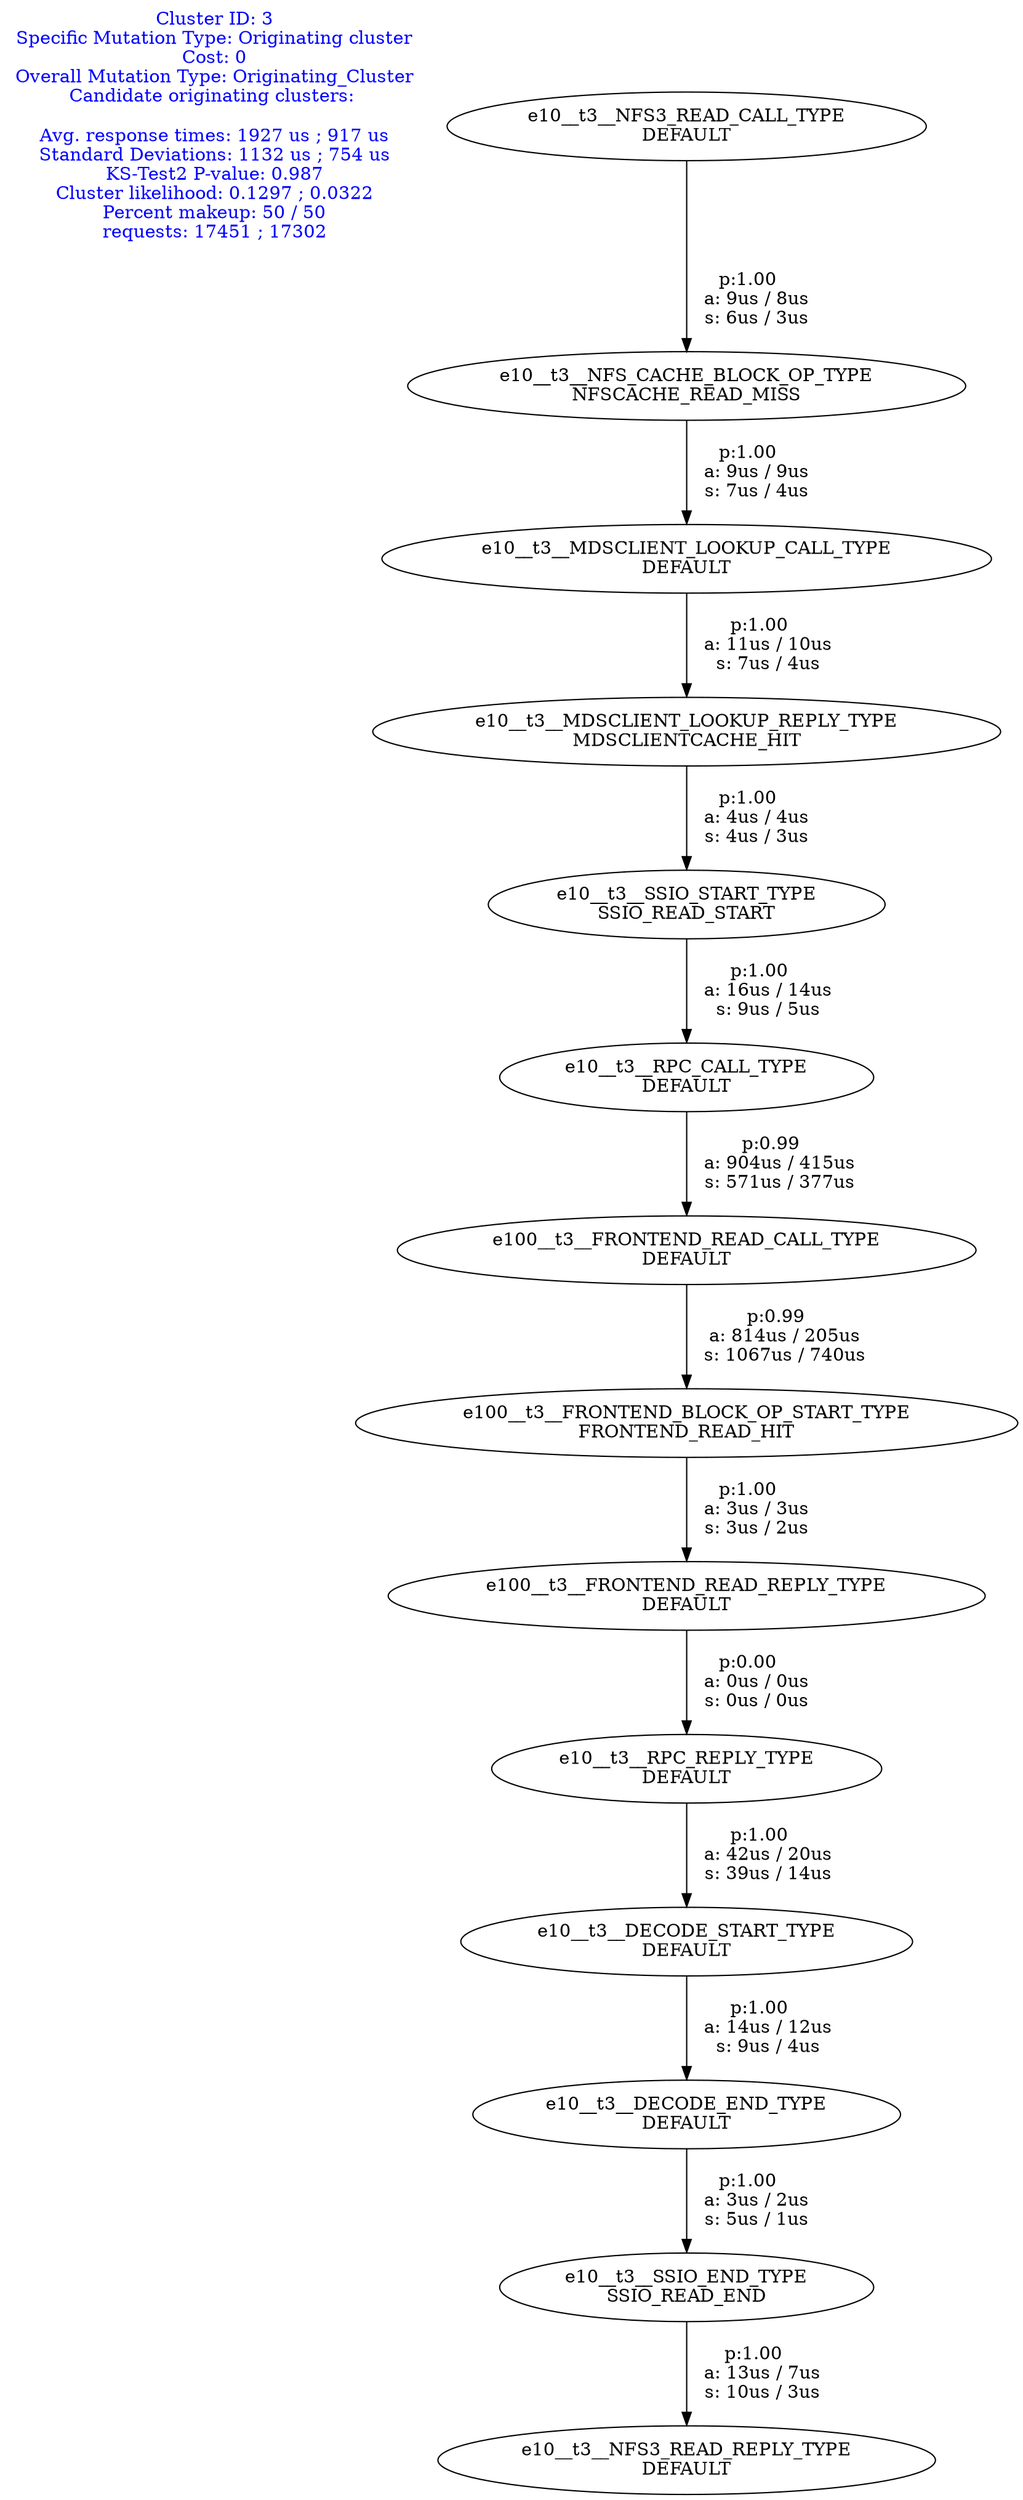 # 91971  R: 3034.179060 usecs RT: 790060724.572191 usecs
Digraph G {
1 [fontcolor="blue" shape="plaintext" label="Cluster ID: 3\nSpecific Mutation Type: Originating cluster\nCost: 0\nOverall Mutation Type: Originating_Cluster\nCandidate originating clusters: \n\nAvg. response times: 1927 us ; 917 us\nStandard Deviations: 1132 us ; 754 us\nKS-Test2 P-value: 0.987\nCluster likelihood: 0.1297 ; 0.0322\nPercent makeup: 50 / 50\nrequests: 17451 ; 17302"]
6351624667350562.6351624667362892 [label="e10__t3__DECODE_START_TYPE\nDEFAULT"]
6351624667350562.6351624667407742 [label="e10__t3__DECODE_END_TYPE\nDEFAULT"]
6351624667350562.6351624667415640 [label="e10__t3__SSIO_END_TYPE\nSSIO_READ_END"]
6351624667350562.6351624667461720 [label="e10__t3__NFS3_READ_REPLY_TYPE\nDEFAULT"]
6351652655651970.6351624667207522 [label="e10__t3__RPC_REPLY_TYPE\nDEFAULT"]
6351624658503555.6351652649620005 [label="e100__t3__FRONTEND_READ_CALL_TYPE\nDEFAULT"]
6351624658503555.6351652655633737 [label="e100__t3__FRONTEND_BLOCK_OP_START_TYPE\nFRONTEND_READ_HIT"]
6351624658503555.6351652655645010 [label="e100__t3__FRONTEND_READ_REPLY_TYPE\nDEFAULT"]
6351624658472850.6351624658497667 [label="e10__t3__RPC_CALL_TYPE\nDEFAULT"]
6351624658361527.6351624658362217 [label="e10__t3__NFS3_READ_CALL_TYPE\nDEFAULT"]
6351624658361527.6351624658383180 [label="e10__t3__NFS_CACHE_BLOCK_OP_TYPE\nNFSCACHE_READ_MISS"]
6351624658361527.6351624658423012 [label="e10__t3__MDSCLIENT_LOOKUP_CALL_TYPE\nDEFAULT"]
6351624658361527.6351624658452345 [label="e10__t3__MDSCLIENT_LOOKUP_REPLY_TYPE\nMDSCLIENTCACHE_HIT"]
6351624658361527.6351624658461592 [label="e10__t3__SSIO_START_TYPE\nSSIO_READ_START"]
6351624658361527.6351624658362217 -> 6351624658361527.6351624658383180 [color="black" label="p:1.00\n   a: 9us / 8us\n   s: 6us / 3us"]
6351624658361527.6351624658383180 -> 6351624658361527.6351624658423012 [color="black" label="p:1.00\n   a: 9us / 9us\n   s: 7us / 4us"]
6351624658361527.6351624658423012 -> 6351624658361527.6351624658452345 [color="black" label="p:1.00\n   a: 11us / 10us\n   s: 7us / 4us"]
6351624658361527.6351624658452345 -> 6351624658361527.6351624658461592 [color="black" label="p:1.00\n   a: 4us / 4us\n   s: 4us / 3us"]
6351624658361527.6351624658461592 -> 6351624658472850.6351624658497667 [color="black" label="p:1.00\n   a: 16us / 14us\n   s: 9us / 5us"]
6351624658472850.6351624658497667 -> 6351624658503555.6351652649620005 [color="black" label="p:0.99\n   a: 904us / 415us\n   s: 571us / 377us"]
6351624658503555.6351652649620005 -> 6351624658503555.6351652655633737 [color="black" label="p:0.99\n   a: 814us / 205us\n   s: 1067us / 740us"]
6351624658503555.6351652655633737 -> 6351624658503555.6351652655645010 [color="black" label="p:1.00\n   a: 3us / 3us\n   s: 3us / 2us"]
6351624658503555.6351652655645010 -> 6351652655651970.6351624667207522 [color="black" label="p:0.00\n   a: 0us / 0us\n   s: 0us / 0us"]
6351652655651970.6351624667207522 -> 6351624667350562.6351624667362892 [color="black" label="p:1.00\n   a: 42us / 20us\n   s: 39us / 14us"]
6351624667350562.6351624667362892 -> 6351624667350562.6351624667407742 [color="black" label="p:1.00\n   a: 14us / 12us\n   s: 9us / 4us"]
6351624667350562.6351624667407742 -> 6351624667350562.6351624667415640 [color="black" label="p:1.00\n   a: 3us / 2us\n   s: 5us / 1us"]
6351624667350562.6351624667415640 -> 6351624667350562.6351624667461720 [color="black" label="p:1.00\n   a: 13us / 7us\n   s: 10us / 3us"]
}
# 240  R: 75.067689 usecs RT: 24173386.077693 usecs
Digraph G {
1 [fontcolor="blue" shape="plaintext" label="Cluster ID: 5\nSpecific Mutation Type: Originating cluster\nCost: 0\nOverall Mutation Type: Originating_Cluster\nCandidate originating clusters: \n\nAvg. response times: 8287 us ; 0 us\nStandard Deviations: 41333 us ; 0 us\nKS-Test2 P-value: -2.000\nCluster likelihood: 0.3643 ; 0.0000\nPercent makeup: 100 / 0\nrequests: 49003 ; 0"]
6349327762233262.6349327762234072 [label="e10__t3__NFS3_WRITE_CALL_TYPE\nDEFAULT"]
6349327762233262.6349327762248307 [label="e10__t3__NFS_CACHE_BLOCK_OP_TYPE\nNFSCACHE_WRITE"]
6349327762233262.6349327762354050 [label="e10__t3__NFS_CACHE_BLOCK_OP_TYPE\nNFSCACHE_WRITE"]
6349327762233262.6349327762459200 [label="e10__t3__NFS3_WRITE_REPLY_TYPE\nDEFAULT"]
6349327762233262.6349327762234072 -> 6349327762233262.6349327762248307 [color="black" label="p:-2.00\n   a: 8268us / 0us\n   s: 41331us / 0us"]
6349327762233262.6349327762248307 -> 6349327762233262.6349327762354050 [color="black" label="p:-2.00\n   a: 8us / 0us\n   s: 5us / 0us"]
6349327762233262.6349327762354050 -> 6349327762233262.6349327762459200 [color="black" label="p:-2.00\n   a: 12us / 0us\n   s: 5us / 0us"]
}
